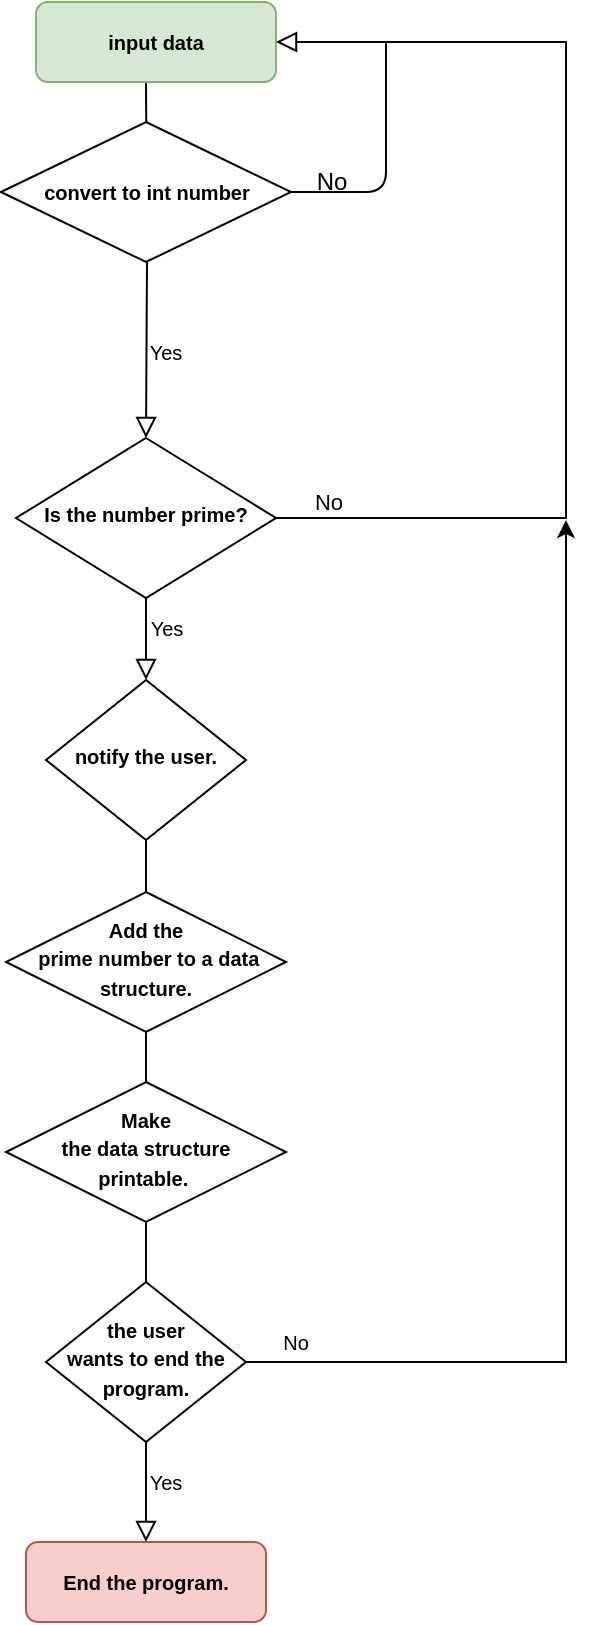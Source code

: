<mxfile version="14.9.9" type="google"><diagram id="C5RBs43oDa-KdzZeNtuy" name="Page-1"><mxGraphModel dx="1030" dy="684" grid="1" gridSize="10" guides="1" tooltips="1" connect="1" arrows="1" fold="1" page="1" pageScale="1" pageWidth="827" pageHeight="1169" math="0" shadow="0"><root><mxCell id="WIyWlLk6GJQsqaUBKTNV-0"/><mxCell id="WIyWlLk6GJQsqaUBKTNV-1" parent="WIyWlLk6GJQsqaUBKTNV-0"/><mxCell id="WIyWlLk6GJQsqaUBKTNV-2" value="" style="rounded=0;html=1;jettySize=auto;orthogonalLoop=1;fontSize=11;endArrow=block;endFill=0;endSize=8;strokeWidth=1;shadow=0;labelBackgroundColor=none;edgeStyle=orthogonalEdgeStyle;" parent="WIyWlLk6GJQsqaUBKTNV-1" target="WIyWlLk6GJQsqaUBKTNV-6" edge="1"><mxGeometry relative="1" as="geometry"><mxPoint x="295" y="50" as="sourcePoint"/></mxGeometry></mxCell><mxCell id="WIyWlLk6GJQsqaUBKTNV-3" value="&lt;b&gt;&lt;font style=&quot;font-size: 10px&quot;&gt;input data&lt;/font&gt;&lt;/b&gt;" style="rounded=1;whiteSpace=wrap;html=1;fontSize=12;glass=0;strokeWidth=1;shadow=0;fillColor=#d5e8d4;strokeColor=#82b366;" parent="WIyWlLk6GJQsqaUBKTNV-1" vertex="1"><mxGeometry x="240" y="10" width="120" height="40" as="geometry"/></mxCell><mxCell id="WIyWlLk6GJQsqaUBKTNV-4" value="&lt;font style=&quot;font-size: 10px&quot;&gt;Yes&lt;/font&gt;" style="rounded=0;html=1;jettySize=auto;orthogonalLoop=1;fontSize=11;endArrow=block;endFill=0;endSize=8;strokeWidth=1;shadow=0;labelBackgroundColor=none;edgeStyle=orthogonalEdgeStyle;" parent="WIyWlLk6GJQsqaUBKTNV-1" source="WIyWlLk6GJQsqaUBKTNV-6" target="WIyWlLk6GJQsqaUBKTNV-10" edge="1"><mxGeometry x="-0.29" y="10" relative="1" as="geometry"><mxPoint as="offset"/></mxGeometry></mxCell><mxCell id="WIyWlLk6GJQsqaUBKTNV-5" value="No" style="edgeStyle=orthogonalEdgeStyle;rounded=0;html=1;jettySize=auto;orthogonalLoop=1;fontSize=11;endArrow=block;endFill=0;endSize=8;strokeWidth=1;shadow=0;labelBackgroundColor=none;" parent="WIyWlLk6GJQsqaUBKTNV-1" source="WIyWlLk6GJQsqaUBKTNV-6" edge="1"><mxGeometry x="-0.903" y="8" relative="1" as="geometry"><mxPoint as="offset"/><mxPoint x="360" y="30" as="targetPoint"/><Array as="points"><mxPoint x="505" y="268"/><mxPoint x="505" y="30"/><mxPoint x="360" y="30"/></Array></mxGeometry></mxCell><mxCell id="WIyWlLk6GJQsqaUBKTNV-6" value="&lt;font style=&quot;font-size: 10px&quot;&gt;&lt;b&gt;Is the number prime?&lt;/b&gt;&lt;/font&gt;" style="rhombus;whiteSpace=wrap;html=1;shadow=0;fontFamily=Helvetica;fontSize=12;align=center;strokeWidth=1;spacing=6;spacingTop=-4;" parent="WIyWlLk6GJQsqaUBKTNV-1" vertex="1"><mxGeometry x="230" y="228" width="130" height="80" as="geometry"/></mxCell><mxCell id="WIyWlLk6GJQsqaUBKTNV-8" value="" style="rounded=0;html=1;jettySize=auto;orthogonalLoop=1;fontSize=11;endArrow=block;endFill=0;endSize=8;strokeWidth=1;shadow=0;labelBackgroundColor=none;edgeStyle=orthogonalEdgeStyle;" parent="WIyWlLk6GJQsqaUBKTNV-1" source="WIyWlLk6GJQsqaUBKTNV-10" edge="1"><mxGeometry x="0.333" y="20" relative="1" as="geometry"><mxPoint as="offset"/><mxPoint x="295" y="780.0" as="targetPoint"/></mxGeometry></mxCell><mxCell id="WIyWlLk6GJQsqaUBKTNV-10" value="&lt;b&gt;&lt;font style=&quot;font-size: 10px&quot;&gt;notify the user.&lt;/font&gt;&lt;/b&gt;" style="rhombus;whiteSpace=wrap;html=1;shadow=0;fontFamily=Helvetica;fontSize=12;align=center;strokeWidth=1;spacing=6;spacingTop=-4;" parent="WIyWlLk6GJQsqaUBKTNV-1" vertex="1"><mxGeometry x="245" y="349" width="100" height="80" as="geometry"/></mxCell><mxCell id="WIyWlLk6GJQsqaUBKTNV-11" value="&lt;b style=&quot;font-size: 10px&quot;&gt;End the program.&lt;/b&gt;" style="rounded=1;whiteSpace=wrap;html=1;fontSize=12;glass=0;strokeWidth=1;shadow=0;fillColor=#f8cecc;strokeColor=#b85450;" parent="WIyWlLk6GJQsqaUBKTNV-1" vertex="1"><mxGeometry x="235" y="780" width="120" height="40" as="geometry"/></mxCell><mxCell id="6m1JFMaJSOEFTVglRbeg-1" value="&lt;b&gt;&lt;font style=&quot;font-size: 10px&quot;&gt;convert to int number&lt;/font&gt;&lt;/b&gt;" style="rhombus;whiteSpace=wrap;html=1;" vertex="1" parent="WIyWlLk6GJQsqaUBKTNV-1"><mxGeometry x="222.5" y="70" width="145" height="70" as="geometry"/></mxCell><mxCell id="6m1JFMaJSOEFTVglRbeg-2" value="&lt;font style=&quot;font-size: 10px&quot;&gt;Yes&lt;/font&gt;" style="text;html=1;strokeColor=none;fillColor=none;align=center;verticalAlign=middle;whiteSpace=wrap;rounded=0;" vertex="1" parent="WIyWlLk6GJQsqaUBKTNV-1"><mxGeometry x="295" y="180" width="20" height="10" as="geometry"/></mxCell><mxCell id="6m1JFMaJSOEFTVglRbeg-5" value="" style="endArrow=none;html=1;exitX=1;exitY=0.5;exitDx=0;exitDy=0;" edge="1" parent="WIyWlLk6GJQsqaUBKTNV-1" source="6m1JFMaJSOEFTVglRbeg-1"><mxGeometry width="50" height="50" relative="1" as="geometry"><mxPoint x="325" y="90" as="sourcePoint"/><mxPoint x="415" y="30" as="targetPoint"/><Array as="points"><mxPoint x="415" y="105"/><mxPoint x="415" y="80"/></Array></mxGeometry></mxCell><mxCell id="6m1JFMaJSOEFTVglRbeg-6" value="No" style="text;html=1;strokeColor=none;fillColor=none;align=center;verticalAlign=middle;whiteSpace=wrap;rounded=0;" vertex="1" parent="WIyWlLk6GJQsqaUBKTNV-1"><mxGeometry x="367.5" y="90" width="40" height="20" as="geometry"/></mxCell><mxCell id="6m1JFMaJSOEFTVglRbeg-7" value="&lt;b&gt;&lt;font style=&quot;font-size: 10px&quot;&gt;Add the&lt;br&gt;&amp;nbsp;prime number to a data structure.&lt;/font&gt;&lt;/b&gt;" style="rhombus;whiteSpace=wrap;html=1;shadow=0;fontFamily=Helvetica;fontSize=12;align=center;strokeWidth=1;spacing=6;spacingTop=-4;" vertex="1" parent="WIyWlLk6GJQsqaUBKTNV-1"><mxGeometry x="225" y="455" width="140" height="70" as="geometry"/></mxCell><mxCell id="6m1JFMaJSOEFTVglRbeg-8" value="&lt;span style=&quot;font-size: 10px&quot;&gt;&lt;b&gt;Make &lt;br&gt;the data structure printable.&amp;nbsp;&lt;/b&gt;&lt;/span&gt;" style="rhombus;whiteSpace=wrap;html=1;shadow=0;fontFamily=Helvetica;fontSize=12;align=center;strokeWidth=1;spacing=6;spacingTop=-4;" vertex="1" parent="WIyWlLk6GJQsqaUBKTNV-1"><mxGeometry x="225" y="550" width="140" height="70" as="geometry"/></mxCell><mxCell id="6m1JFMaJSOEFTVglRbeg-11" style="edgeStyle=orthogonalEdgeStyle;rounded=0;orthogonalLoop=1;jettySize=auto;html=1;" edge="1" parent="WIyWlLk6GJQsqaUBKTNV-1" source="6m1JFMaJSOEFTVglRbeg-9"><mxGeometry relative="1" as="geometry"><mxPoint x="505" y="269.048" as="targetPoint"/><Array as="points"><mxPoint x="485" y="690"/><mxPoint x="485" y="690"/></Array></mxGeometry></mxCell><mxCell id="6m1JFMaJSOEFTVglRbeg-9" value="&lt;font style=&quot;font-size: 10px&quot;&gt;&lt;b&gt;the user &lt;br&gt;wants to end the program.&lt;/b&gt;&lt;/font&gt;" style="rhombus;whiteSpace=wrap;html=1;shadow=0;fontFamily=Helvetica;fontSize=12;align=center;strokeWidth=1;spacing=6;spacingTop=-4;" vertex="1" parent="WIyWlLk6GJQsqaUBKTNV-1"><mxGeometry x="245" y="650" width="100" height="80" as="geometry"/></mxCell><mxCell id="6m1JFMaJSOEFTVglRbeg-10" value="&lt;font style=&quot;font-size: 10px&quot;&gt;Yes&lt;/font&gt;" style="text;html=1;strokeColor=none;fillColor=none;align=center;verticalAlign=middle;whiteSpace=wrap;rounded=0;" vertex="1" parent="WIyWlLk6GJQsqaUBKTNV-1"><mxGeometry x="285" y="740" width="40" height="20" as="geometry"/></mxCell><mxCell id="6m1JFMaJSOEFTVglRbeg-12" value="&lt;font style=&quot;font-size: 10px&quot;&gt;No&lt;/font&gt;" style="text;html=1;strokeColor=none;fillColor=none;align=center;verticalAlign=middle;whiteSpace=wrap;rounded=0;" vertex="1" parent="WIyWlLk6GJQsqaUBKTNV-1"><mxGeometry x="355" y="670" width="30" height="20" as="geometry"/></mxCell></root></mxGraphModel></diagram></mxfile>